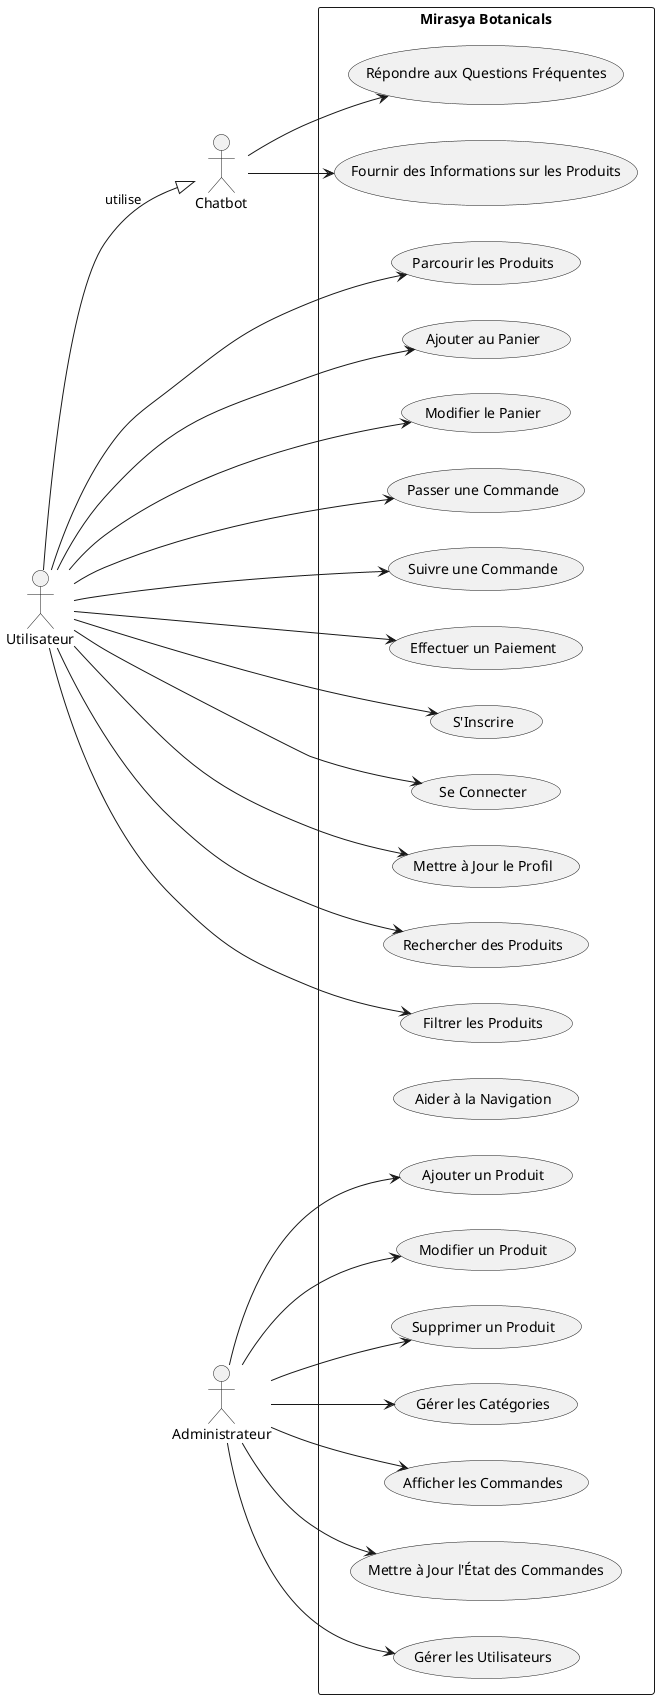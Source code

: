 @startuml DiagrammeDeCasDUtilisation
left to right direction
actor Utilisateur
actor Administrateur
actor Chatbot
rectangle "Mirasya Botanicals" {
  usecase "Parcourir les Produits" as BrowseProducts
  usecase "Ajouter au Panier" as AddToCart
  usecase "Modifier le Panier" as ModifyCart
  usecase "Passer une Commande" as PlaceOrder
  usecase "Suivre une Commande" as TrackOrder
  usecase "Effectuer un Paiement" as MakePayment
  usecase "S'Inscrire" as Register
  usecase "Se Connecter" as Login
  usecase "Mettre à Jour le Profil" as UpdateProfile
  usecase "Rechercher des Produits" as SearchProducts
  usecase "Filtrer les Produits" as FilterProducts
  usecase "Répondre aux Questions Fréquentes" as AnswerFAQ
  usecase "Fournir des Informations sur les Produits" as ProvideProductInfo
  usecase "Aider à la Navigation" as AssistNavigation
  usecase "Ajouter un Produit" as AddProduct
  usecase "Modifier un Produit" as ModifyProduct
  usecase "Supprimer un Produit" as DeleteProduct
  usecase "Gérer les Catégories" as ManageCategories
  usecase "Afficher les Commandes" as ViewOrders
  usecase "Mettre à Jour l'État des Commandes" as UpdateOrderStatus
  usecase "Gérer les Utilisateurs" as ManageUsers
}

Utilisateur --> BrowseProducts
Utilisateur --> AddToCart
Utilisateur --> ModifyCart
Utilisateur --> PlaceOrder
Utilisateur --> TrackOrder
Utilisateur --> MakePayment
Utilisateur --> Register
Utilisateur --> Login
Utilisateur --> UpdateProfile
Utilisateur --> SearchProducts
Utilisateur --> FilterProducts
Chatbot --> AnswerFAQ
Chatbot --> ProvideProductInfo
Administrateur --> AddProduct
Administrateur --> ModifyProduct
Administrateur --> DeleteProduct
Administrateur --> ManageCategories
Administrateur --> ViewOrders
Administrateur --> UpdateOrderStatus
Administrateur --> ManageUsers

Utilisateur --|> Chatbot : utilise
@enduml